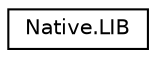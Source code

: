 digraph "Graphical Class Hierarchy"
{
  edge [fontname="Helvetica",fontsize="10",labelfontname="Helvetica",labelfontsize="10"];
  node [fontname="Helvetica",fontsize="10",shape=record];
  rankdir="LR";
  Node0 [label="Native.LIB",height=0.2,width=0.4,color="black", fillcolor="white", style="filled",URL="$class_microsoft_1_1_z3_1_1_native_1_1_l_i_b.html"];
}
